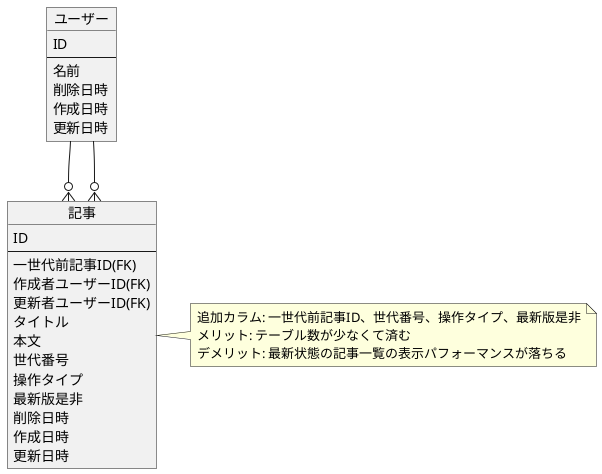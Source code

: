 @startuml ブログ

object ユーザー {
  ID
  --
  名前
  削除日時
  作成日時
  更新日時
}

object 記事 {
  ID
  --
  一世代前記事ID(FK)
  作成者ユーザーID(FK)
  更新者ユーザーID(FK)
  タイトル
  本文
  世代番号
  操作タイプ
  最新版是非
  削除日時
  作成日時
  更新日時
}

note right of 記事
追加カラム: 一世代前記事ID、世代番号、操作タイプ、最新版是非
メリット: テーブル数が少なくて済む
デメリット: 最新状態の記事一覧の表示パフォーマンスが落ちる
end note

ユーザー --o{ 記事
ユーザー --o{ 記事

@enduml